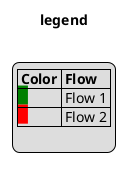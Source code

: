 @startuml

title legend

legend
    |= Color |= Flow |
    |<back:#Green>   </back>| Flow 1 |
    |<back:#Red>   </back>| Flow 2 |

endlegend

@enduml

@startuml

title autonumber

autonumber
Bob -> Alice : Authentication Request
Bob <- Alice : Authentication Response

@enduml

@startuml

title "autonumber-formatted"

autonumber "<B>[00]"
Bob -> Alice : Authentication Request
Bob <- Alice : Authentication Response

@enduml

@startuml

title solid-group

box "Internal Service" #LightBlue
    participant Bob
    participant Alice
end box

box "Other" #LightGreen
    participant Other
end box

group group
    Bob -> Alice : hello
    Alice -> Other : hello
end

@enduml

@startuml

title transparent-group

box "Internal Service" #LightBlue
    participant Bob
    participant Alice
end box

box "Other" #LightGreen
    participant Other
end box

group #Transparent group 
    Bob -> Alice : hello
    Alice -> Other : hello
end

@enduml

@startuml

title semi-transparent-group

skinparam SequenceGroupBodyBackgroundColor #FFFFFF90

box "Internal Service" #LightBlue
    participant Bob
    participant Alice
end box

box "Other" #LightGreen
    participant Other
end box

group group
    Bob -> Alice : hello
    Alice -> Other : hello
end

@enduml



@startuml
colors
@enduml

@startuml

title response-below-arrow

skinparam responseMessageBelowArrow true

autonumber "<B>[00]"
Bob -> Alice : Authentication Request
Bob <- Alice : Authentication Response

@enduml